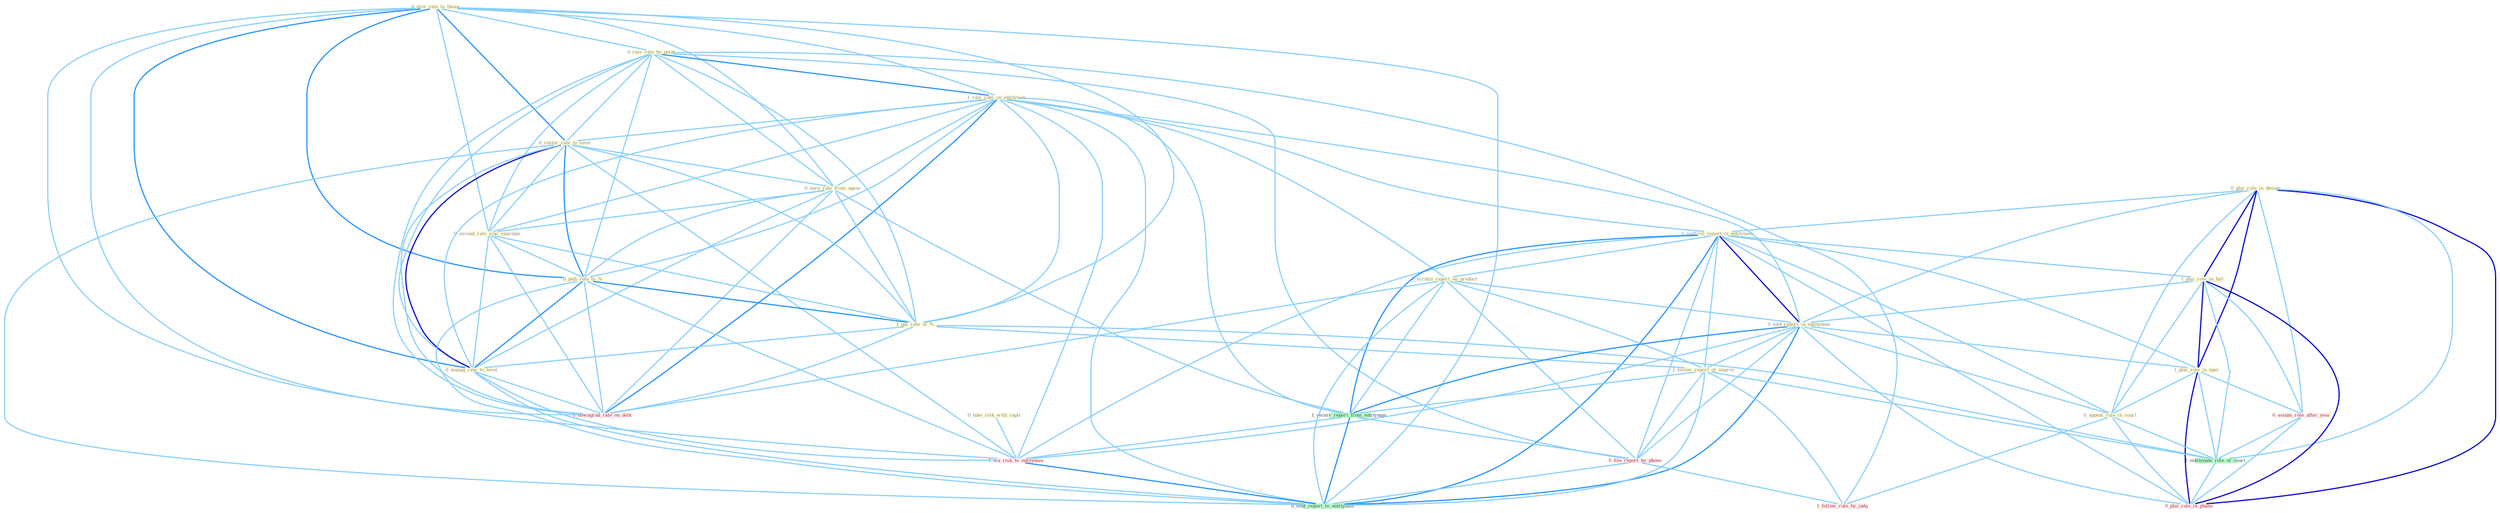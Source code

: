 Graph G{ 
    node
    [shape=polygon,style=filled,width=.5,height=.06,color="#BDFCC9",fixedsize=true,fontsize=4,
    fontcolor="#2f4f4f"];
    {node
    [color="#ffffe0", fontcolor="#8b7d6b"] "0_give_rate_to_those " "0_rais_rate_by_point " "1_rais_rate_on_entitynam " "0_plai_role_in_design " "0_restor_rate_to_level " "1_confirm_report_in_entitynam " "0_earn_rate_from_agenc " "0_exceed_rate_sinc_yearnum " "0_take_risk_with_capit " "0_pull_rate_to_% " "1_scrutin_report_on_product " "1_pai_rate_of_% " "0_manag_rate_to_level " "1_plai_role_in_fall " "0_told_report_in_entitynam " "1_plai_role_in_oper " "1_follow_report_of_improv " "0_appeal_rule_in_court "}
{node [color="#fff0f5", fontcolor="#b22222"] "0_assum_role_after_year " "0_file_report_by_phone " "1_downgrad_rate_on_debt " "1_follow_rule_by_judg " "1_wa_risk_to_entitynam " "0_plai_role_in_phase "}
edge [color="#B0E2FF"];

	"0_give_rate_to_those " -- "0_rais_rate_by_point " [w="1", color="#87cefa" ];
	"0_give_rate_to_those " -- "1_rais_rate_on_entitynam " [w="1", color="#87cefa" ];
	"0_give_rate_to_those " -- "0_restor_rate_to_level " [w="2", color="#1e90ff" , len=0.8];
	"0_give_rate_to_those " -- "0_earn_rate_from_agenc " [w="1", color="#87cefa" ];
	"0_give_rate_to_those " -- "0_exceed_rate_sinc_yearnum " [w="1", color="#87cefa" ];
	"0_give_rate_to_those " -- "0_pull_rate_to_% " [w="2", color="#1e90ff" , len=0.8];
	"0_give_rate_to_those " -- "1_pai_rate_of_% " [w="1", color="#87cefa" ];
	"0_give_rate_to_those " -- "0_manag_rate_to_level " [w="2", color="#1e90ff" , len=0.8];
	"0_give_rate_to_those " -- "1_downgrad_rate_on_debt " [w="1", color="#87cefa" ];
	"0_give_rate_to_those " -- "1_wa_risk_to_entitynam " [w="1", color="#87cefa" ];
	"0_give_rate_to_those " -- "0_sent_report_to_entitynam " [w="1", color="#87cefa" ];
	"0_rais_rate_by_point " -- "1_rais_rate_on_entitynam " [w="2", color="#1e90ff" , len=0.8];
	"0_rais_rate_by_point " -- "0_restor_rate_to_level " [w="1", color="#87cefa" ];
	"0_rais_rate_by_point " -- "0_earn_rate_from_agenc " [w="1", color="#87cefa" ];
	"0_rais_rate_by_point " -- "0_exceed_rate_sinc_yearnum " [w="1", color="#87cefa" ];
	"0_rais_rate_by_point " -- "0_pull_rate_to_% " [w="1", color="#87cefa" ];
	"0_rais_rate_by_point " -- "1_pai_rate_of_% " [w="1", color="#87cefa" ];
	"0_rais_rate_by_point " -- "0_manag_rate_to_level " [w="1", color="#87cefa" ];
	"0_rais_rate_by_point " -- "0_file_report_by_phone " [w="1", color="#87cefa" ];
	"0_rais_rate_by_point " -- "1_downgrad_rate_on_debt " [w="1", color="#87cefa" ];
	"0_rais_rate_by_point " -- "1_follow_rule_by_judg " [w="1", color="#87cefa" ];
	"1_rais_rate_on_entitynam " -- "0_restor_rate_to_level " [w="1", color="#87cefa" ];
	"1_rais_rate_on_entitynam " -- "1_confirm_report_in_entitynam " [w="1", color="#87cefa" ];
	"1_rais_rate_on_entitynam " -- "0_earn_rate_from_agenc " [w="1", color="#87cefa" ];
	"1_rais_rate_on_entitynam " -- "0_exceed_rate_sinc_yearnum " [w="1", color="#87cefa" ];
	"1_rais_rate_on_entitynam " -- "0_pull_rate_to_% " [w="1", color="#87cefa" ];
	"1_rais_rate_on_entitynam " -- "1_scrutin_report_on_product " [w="1", color="#87cefa" ];
	"1_rais_rate_on_entitynam " -- "1_pai_rate_of_% " [w="1", color="#87cefa" ];
	"1_rais_rate_on_entitynam " -- "0_manag_rate_to_level " [w="1", color="#87cefa" ];
	"1_rais_rate_on_entitynam " -- "0_told_report_in_entitynam " [w="1", color="#87cefa" ];
	"1_rais_rate_on_entitynam " -- "1_receiv_report_from_entitynam " [w="1", color="#87cefa" ];
	"1_rais_rate_on_entitynam " -- "1_downgrad_rate_on_debt " [w="2", color="#1e90ff" , len=0.8];
	"1_rais_rate_on_entitynam " -- "1_wa_risk_to_entitynam " [w="1", color="#87cefa" ];
	"1_rais_rate_on_entitynam " -- "0_sent_report_to_entitynam " [w="1", color="#87cefa" ];
	"0_plai_role_in_design " -- "1_confirm_report_in_entitynam " [w="1", color="#87cefa" ];
	"0_plai_role_in_design " -- "1_plai_role_in_fall " [w="3", color="#0000cd" , len=0.6];
	"0_plai_role_in_design " -- "0_told_report_in_entitynam " [w="1", color="#87cefa" ];
	"0_plai_role_in_design " -- "1_plai_role_in_oper " [w="3", color="#0000cd" , len=0.6];
	"0_plai_role_in_design " -- "0_appeal_rule_in_court " [w="1", color="#87cefa" ];
	"0_plai_role_in_design " -- "0_assum_role_after_year " [w="1", color="#87cefa" ];
	"0_plai_role_in_design " -- "1_entitynam_role_of_court " [w="1", color="#87cefa" ];
	"0_plai_role_in_design " -- "0_plai_role_in_phase " [w="3", color="#0000cd" , len=0.6];
	"0_restor_rate_to_level " -- "0_earn_rate_from_agenc " [w="1", color="#87cefa" ];
	"0_restor_rate_to_level " -- "0_exceed_rate_sinc_yearnum " [w="1", color="#87cefa" ];
	"0_restor_rate_to_level " -- "0_pull_rate_to_% " [w="2", color="#1e90ff" , len=0.8];
	"0_restor_rate_to_level " -- "1_pai_rate_of_% " [w="1", color="#87cefa" ];
	"0_restor_rate_to_level " -- "0_manag_rate_to_level " [w="3", color="#0000cd" , len=0.6];
	"0_restor_rate_to_level " -- "1_downgrad_rate_on_debt " [w="1", color="#87cefa" ];
	"0_restor_rate_to_level " -- "1_wa_risk_to_entitynam " [w="1", color="#87cefa" ];
	"0_restor_rate_to_level " -- "0_sent_report_to_entitynam " [w="1", color="#87cefa" ];
	"1_confirm_report_in_entitynam " -- "1_scrutin_report_on_product " [w="1", color="#87cefa" ];
	"1_confirm_report_in_entitynam " -- "1_plai_role_in_fall " [w="1", color="#87cefa" ];
	"1_confirm_report_in_entitynam " -- "0_told_report_in_entitynam " [w="3", color="#0000cd" , len=0.6];
	"1_confirm_report_in_entitynam " -- "1_plai_role_in_oper " [w="1", color="#87cefa" ];
	"1_confirm_report_in_entitynam " -- "1_follow_report_of_improv " [w="1", color="#87cefa" ];
	"1_confirm_report_in_entitynam " -- "0_appeal_rule_in_court " [w="1", color="#87cefa" ];
	"1_confirm_report_in_entitynam " -- "1_receiv_report_from_entitynam " [w="2", color="#1e90ff" , len=0.8];
	"1_confirm_report_in_entitynam " -- "0_file_report_by_phone " [w="1", color="#87cefa" ];
	"1_confirm_report_in_entitynam " -- "1_wa_risk_to_entitynam " [w="1", color="#87cefa" ];
	"1_confirm_report_in_entitynam " -- "0_sent_report_to_entitynam " [w="2", color="#1e90ff" , len=0.8];
	"1_confirm_report_in_entitynam " -- "0_plai_role_in_phase " [w="1", color="#87cefa" ];
	"0_earn_rate_from_agenc " -- "0_exceed_rate_sinc_yearnum " [w="1", color="#87cefa" ];
	"0_earn_rate_from_agenc " -- "0_pull_rate_to_% " [w="1", color="#87cefa" ];
	"0_earn_rate_from_agenc " -- "1_pai_rate_of_% " [w="1", color="#87cefa" ];
	"0_earn_rate_from_agenc " -- "0_manag_rate_to_level " [w="1", color="#87cefa" ];
	"0_earn_rate_from_agenc " -- "1_receiv_report_from_entitynam " [w="1", color="#87cefa" ];
	"0_earn_rate_from_agenc " -- "1_downgrad_rate_on_debt " [w="1", color="#87cefa" ];
	"0_exceed_rate_sinc_yearnum " -- "0_pull_rate_to_% " [w="1", color="#87cefa" ];
	"0_exceed_rate_sinc_yearnum " -- "1_pai_rate_of_% " [w="1", color="#87cefa" ];
	"0_exceed_rate_sinc_yearnum " -- "0_manag_rate_to_level " [w="1", color="#87cefa" ];
	"0_exceed_rate_sinc_yearnum " -- "1_downgrad_rate_on_debt " [w="1", color="#87cefa" ];
	"0_take_risk_with_capit " -- "1_wa_risk_to_entitynam " [w="1", color="#87cefa" ];
	"0_pull_rate_to_% " -- "1_pai_rate_of_% " [w="2", color="#1e90ff" , len=0.8];
	"0_pull_rate_to_% " -- "0_manag_rate_to_level " [w="2", color="#1e90ff" , len=0.8];
	"0_pull_rate_to_% " -- "1_downgrad_rate_on_debt " [w="1", color="#87cefa" ];
	"0_pull_rate_to_% " -- "1_wa_risk_to_entitynam " [w="1", color="#87cefa" ];
	"0_pull_rate_to_% " -- "0_sent_report_to_entitynam " [w="1", color="#87cefa" ];
	"1_scrutin_report_on_product " -- "0_told_report_in_entitynam " [w="1", color="#87cefa" ];
	"1_scrutin_report_on_product " -- "1_follow_report_of_improv " [w="1", color="#87cefa" ];
	"1_scrutin_report_on_product " -- "1_receiv_report_from_entitynam " [w="1", color="#87cefa" ];
	"1_scrutin_report_on_product " -- "0_file_report_by_phone " [w="1", color="#87cefa" ];
	"1_scrutin_report_on_product " -- "1_downgrad_rate_on_debt " [w="1", color="#87cefa" ];
	"1_scrutin_report_on_product " -- "0_sent_report_to_entitynam " [w="1", color="#87cefa" ];
	"1_pai_rate_of_% " -- "0_manag_rate_to_level " [w="1", color="#87cefa" ];
	"1_pai_rate_of_% " -- "1_follow_report_of_improv " [w="1", color="#87cefa" ];
	"1_pai_rate_of_% " -- "1_entitynam_role_of_court " [w="1", color="#87cefa" ];
	"1_pai_rate_of_% " -- "1_downgrad_rate_on_debt " [w="1", color="#87cefa" ];
	"0_manag_rate_to_level " -- "1_downgrad_rate_on_debt " [w="1", color="#87cefa" ];
	"0_manag_rate_to_level " -- "1_wa_risk_to_entitynam " [w="1", color="#87cefa" ];
	"0_manag_rate_to_level " -- "0_sent_report_to_entitynam " [w="1", color="#87cefa" ];
	"1_plai_role_in_fall " -- "0_told_report_in_entitynam " [w="1", color="#87cefa" ];
	"1_plai_role_in_fall " -- "1_plai_role_in_oper " [w="3", color="#0000cd" , len=0.6];
	"1_plai_role_in_fall " -- "0_appeal_rule_in_court " [w="1", color="#87cefa" ];
	"1_plai_role_in_fall " -- "0_assum_role_after_year " [w="1", color="#87cefa" ];
	"1_plai_role_in_fall " -- "1_entitynam_role_of_court " [w="1", color="#87cefa" ];
	"1_plai_role_in_fall " -- "0_plai_role_in_phase " [w="3", color="#0000cd" , len=0.6];
	"0_told_report_in_entitynam " -- "1_plai_role_in_oper " [w="1", color="#87cefa" ];
	"0_told_report_in_entitynam " -- "1_follow_report_of_improv " [w="1", color="#87cefa" ];
	"0_told_report_in_entitynam " -- "0_appeal_rule_in_court " [w="1", color="#87cefa" ];
	"0_told_report_in_entitynam " -- "1_receiv_report_from_entitynam " [w="2", color="#1e90ff" , len=0.8];
	"0_told_report_in_entitynam " -- "0_file_report_by_phone " [w="1", color="#87cefa" ];
	"0_told_report_in_entitynam " -- "1_wa_risk_to_entitynam " [w="1", color="#87cefa" ];
	"0_told_report_in_entitynam " -- "0_sent_report_to_entitynam " [w="2", color="#1e90ff" , len=0.8];
	"0_told_report_in_entitynam " -- "0_plai_role_in_phase " [w="1", color="#87cefa" ];
	"1_plai_role_in_oper " -- "0_appeal_rule_in_court " [w="1", color="#87cefa" ];
	"1_plai_role_in_oper " -- "0_assum_role_after_year " [w="1", color="#87cefa" ];
	"1_plai_role_in_oper " -- "1_entitynam_role_of_court " [w="1", color="#87cefa" ];
	"1_plai_role_in_oper " -- "0_plai_role_in_phase " [w="3", color="#0000cd" , len=0.6];
	"1_follow_report_of_improv " -- "1_receiv_report_from_entitynam " [w="1", color="#87cefa" ];
	"1_follow_report_of_improv " -- "1_entitynam_role_of_court " [w="1", color="#87cefa" ];
	"1_follow_report_of_improv " -- "0_file_report_by_phone " [w="1", color="#87cefa" ];
	"1_follow_report_of_improv " -- "1_follow_rule_by_judg " [w="1", color="#87cefa" ];
	"1_follow_report_of_improv " -- "0_sent_report_to_entitynam " [w="1", color="#87cefa" ];
	"0_appeal_rule_in_court " -- "1_entitynam_role_of_court " [w="1", color="#87cefa" ];
	"0_appeal_rule_in_court " -- "1_follow_rule_by_judg " [w="1", color="#87cefa" ];
	"0_appeal_rule_in_court " -- "0_plai_role_in_phase " [w="1", color="#87cefa" ];
	"1_receiv_report_from_entitynam " -- "0_file_report_by_phone " [w="1", color="#87cefa" ];
	"1_receiv_report_from_entitynam " -- "1_wa_risk_to_entitynam " [w="1", color="#87cefa" ];
	"1_receiv_report_from_entitynam " -- "0_sent_report_to_entitynam " [w="2", color="#1e90ff" , len=0.8];
	"0_assum_role_after_year " -- "1_entitynam_role_of_court " [w="1", color="#87cefa" ];
	"0_assum_role_after_year " -- "0_plai_role_in_phase " [w="1", color="#87cefa" ];
	"1_entitynam_role_of_court " -- "0_plai_role_in_phase " [w="1", color="#87cefa" ];
	"0_file_report_by_phone " -- "1_follow_rule_by_judg " [w="1", color="#87cefa" ];
	"0_file_report_by_phone " -- "0_sent_report_to_entitynam " [w="1", color="#87cefa" ];
	"1_wa_risk_to_entitynam " -- "0_sent_report_to_entitynam " [w="2", color="#1e90ff" , len=0.8];
}